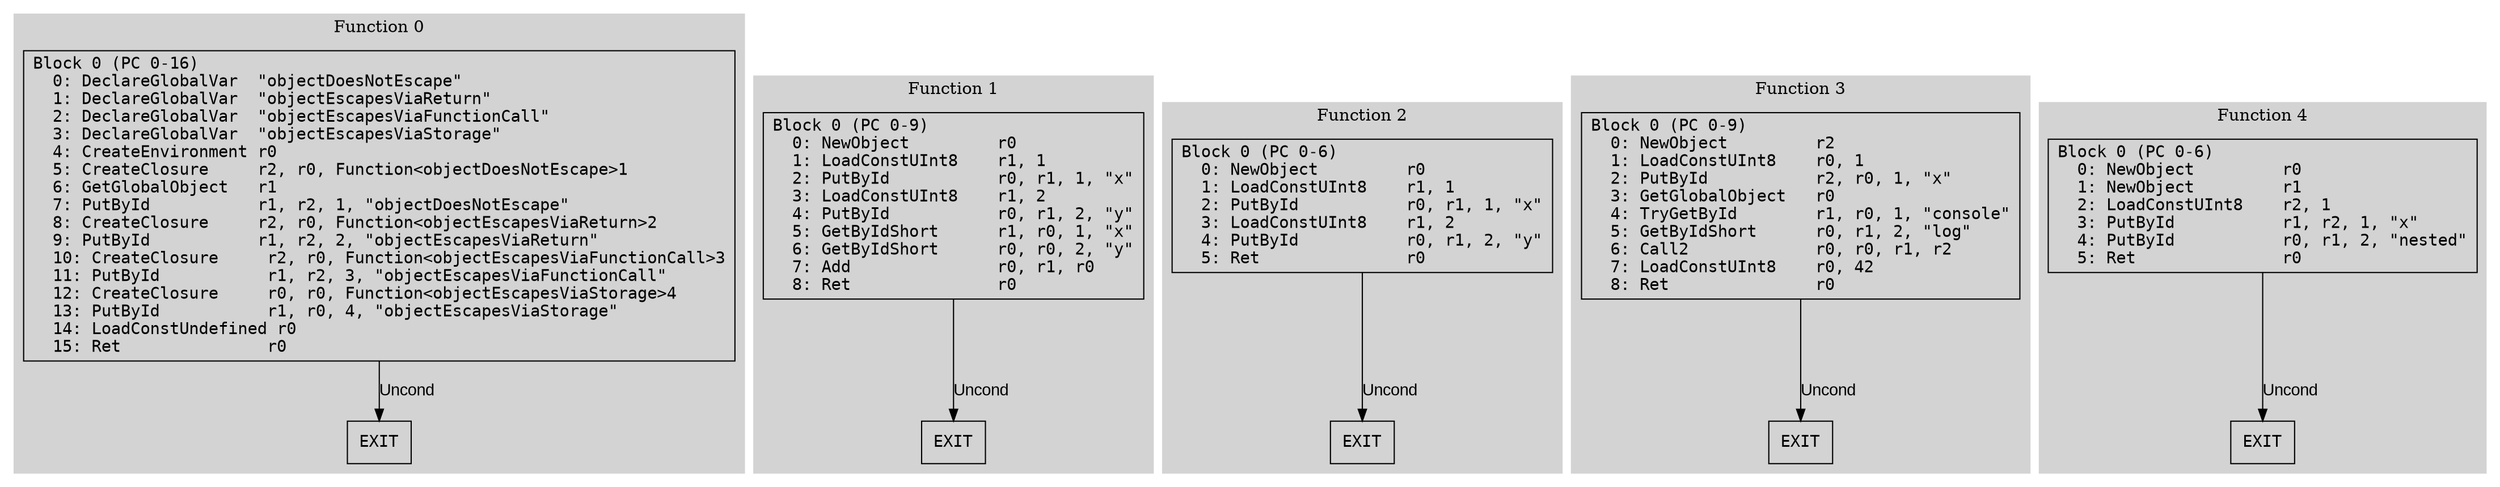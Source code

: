 // CFG analysis for escape_test
// Generated from data/escape_test.hbc

digraph {
  rankdir=TB;
  node [shape=box, fontname="monospace"];

  subgraph cluster_function_0 {
    label = "Function 0";
    style = filled;
    color = lightgrey;

    edge [fontname="Arial"];

    f0_n0 [ label = "Block 0 (PC 0-16)\l  0: DeclareGlobalVar  \"objectDoesNotEscape\"\l  1: DeclareGlobalVar  \"objectEscapesViaReturn\"\l  2: DeclareGlobalVar  \"objectEscapesViaFunctionCall\"\l  3: DeclareGlobalVar  \"objectEscapesViaStorage\"\l  4: CreateEnvironment r0\l  5: CreateClosure     r2, r0, Function<objectDoesNotEscape>1\l  6: GetGlobalObject   r1\l  7: PutById           r1, r2, 1, \"objectDoesNotEscape\"\l  8: CreateClosure     r2, r0, Function<objectEscapesViaReturn>2\l  9: PutById           r1, r2, 2, \"objectEscapesViaReturn\"\l  10: CreateClosure     r2, r0, Function<objectEscapesViaFunctionCall>3\l  11: PutById           r1, r2, 3, \"objectEscapesViaFunctionCall\"\l  12: CreateClosure     r0, r0, Function<objectEscapesViaStorage>4\l  13: PutById           r1, r0, 4, \"objectEscapesViaStorage\"\l  14: LoadConstUndefined r0\l  15: Ret               r0\l" ]
    f0_n1 [ label = "EXIT" ]

    f0_n0 -> f0_n1 [label="Uncond"]
  }

  subgraph cluster_function_1 {
    label = "Function 1";
    style = filled;
    color = lightgrey;

    edge [fontname="Arial"];

    f1_n0 [ label = "Block 0 (PC 0-9)\l  0: NewObject         r0\l  1: LoadConstUInt8    r1, 1\l  2: PutById           r0, r1, 1, \"x\"\l  3: LoadConstUInt8    r1, 2\l  4: PutById           r0, r1, 2, \"y\"\l  5: GetByIdShort      r1, r0, 1, \"x\"\l  6: GetByIdShort      r0, r0, 2, \"y\"\l  7: Add               r0, r1, r0\l  8: Ret               r0\l" ]
    f1_n1 [ label = "EXIT" ]

    f1_n0 -> f1_n1 [label="Uncond"]
  }

  subgraph cluster_function_2 {
    label = "Function 2";
    style = filled;
    color = lightgrey;

    edge [fontname="Arial"];

    f2_n0 [ label = "Block 0 (PC 0-6)\l  0: NewObject         r0\l  1: LoadConstUInt8    r1, 1\l  2: PutById           r0, r1, 1, \"x\"\l  3: LoadConstUInt8    r1, 2\l  4: PutById           r0, r1, 2, \"y\"\l  5: Ret               r0\l" ]
    f2_n1 [ label = "EXIT" ]

    f2_n0 -> f2_n1 [label="Uncond"]
  }

  subgraph cluster_function_3 {
    label = "Function 3";
    style = filled;
    color = lightgrey;

    edge [fontname="Arial"];

    f3_n0 [ label = "Block 0 (PC 0-9)\l  0: NewObject         r2\l  1: LoadConstUInt8    r0, 1\l  2: PutById           r2, r0, 1, \"x\"\l  3: GetGlobalObject   r0\l  4: TryGetById        r1, r0, 1, \"console\"\l  5: GetByIdShort      r0, r1, 2, \"log\"\l  6: Call2             r0, r0, r1, r2\l  7: LoadConstUInt8    r0, 42\l  8: Ret               r0\l" ]
    f3_n1 [ label = "EXIT" ]

    f3_n0 -> f3_n1 [label="Uncond"]
  }

  subgraph cluster_function_4 {
    label = "Function 4";
    style = filled;
    color = lightgrey;

    edge [fontname="Arial"];

    f4_n0 [ label = "Block 0 (PC 0-6)\l  0: NewObject         r0\l  1: NewObject         r1\l  2: LoadConstUInt8    r2, 1\l  3: PutById           r1, r2, 1, \"x\"\l  4: PutById           r0, r1, 2, \"nested\"\l  5: Ret               r0\l" ]
    f4_n1 [ label = "EXIT" ]

    f4_n0 -> f4_n1 [label="Uncond"]
  }

}
